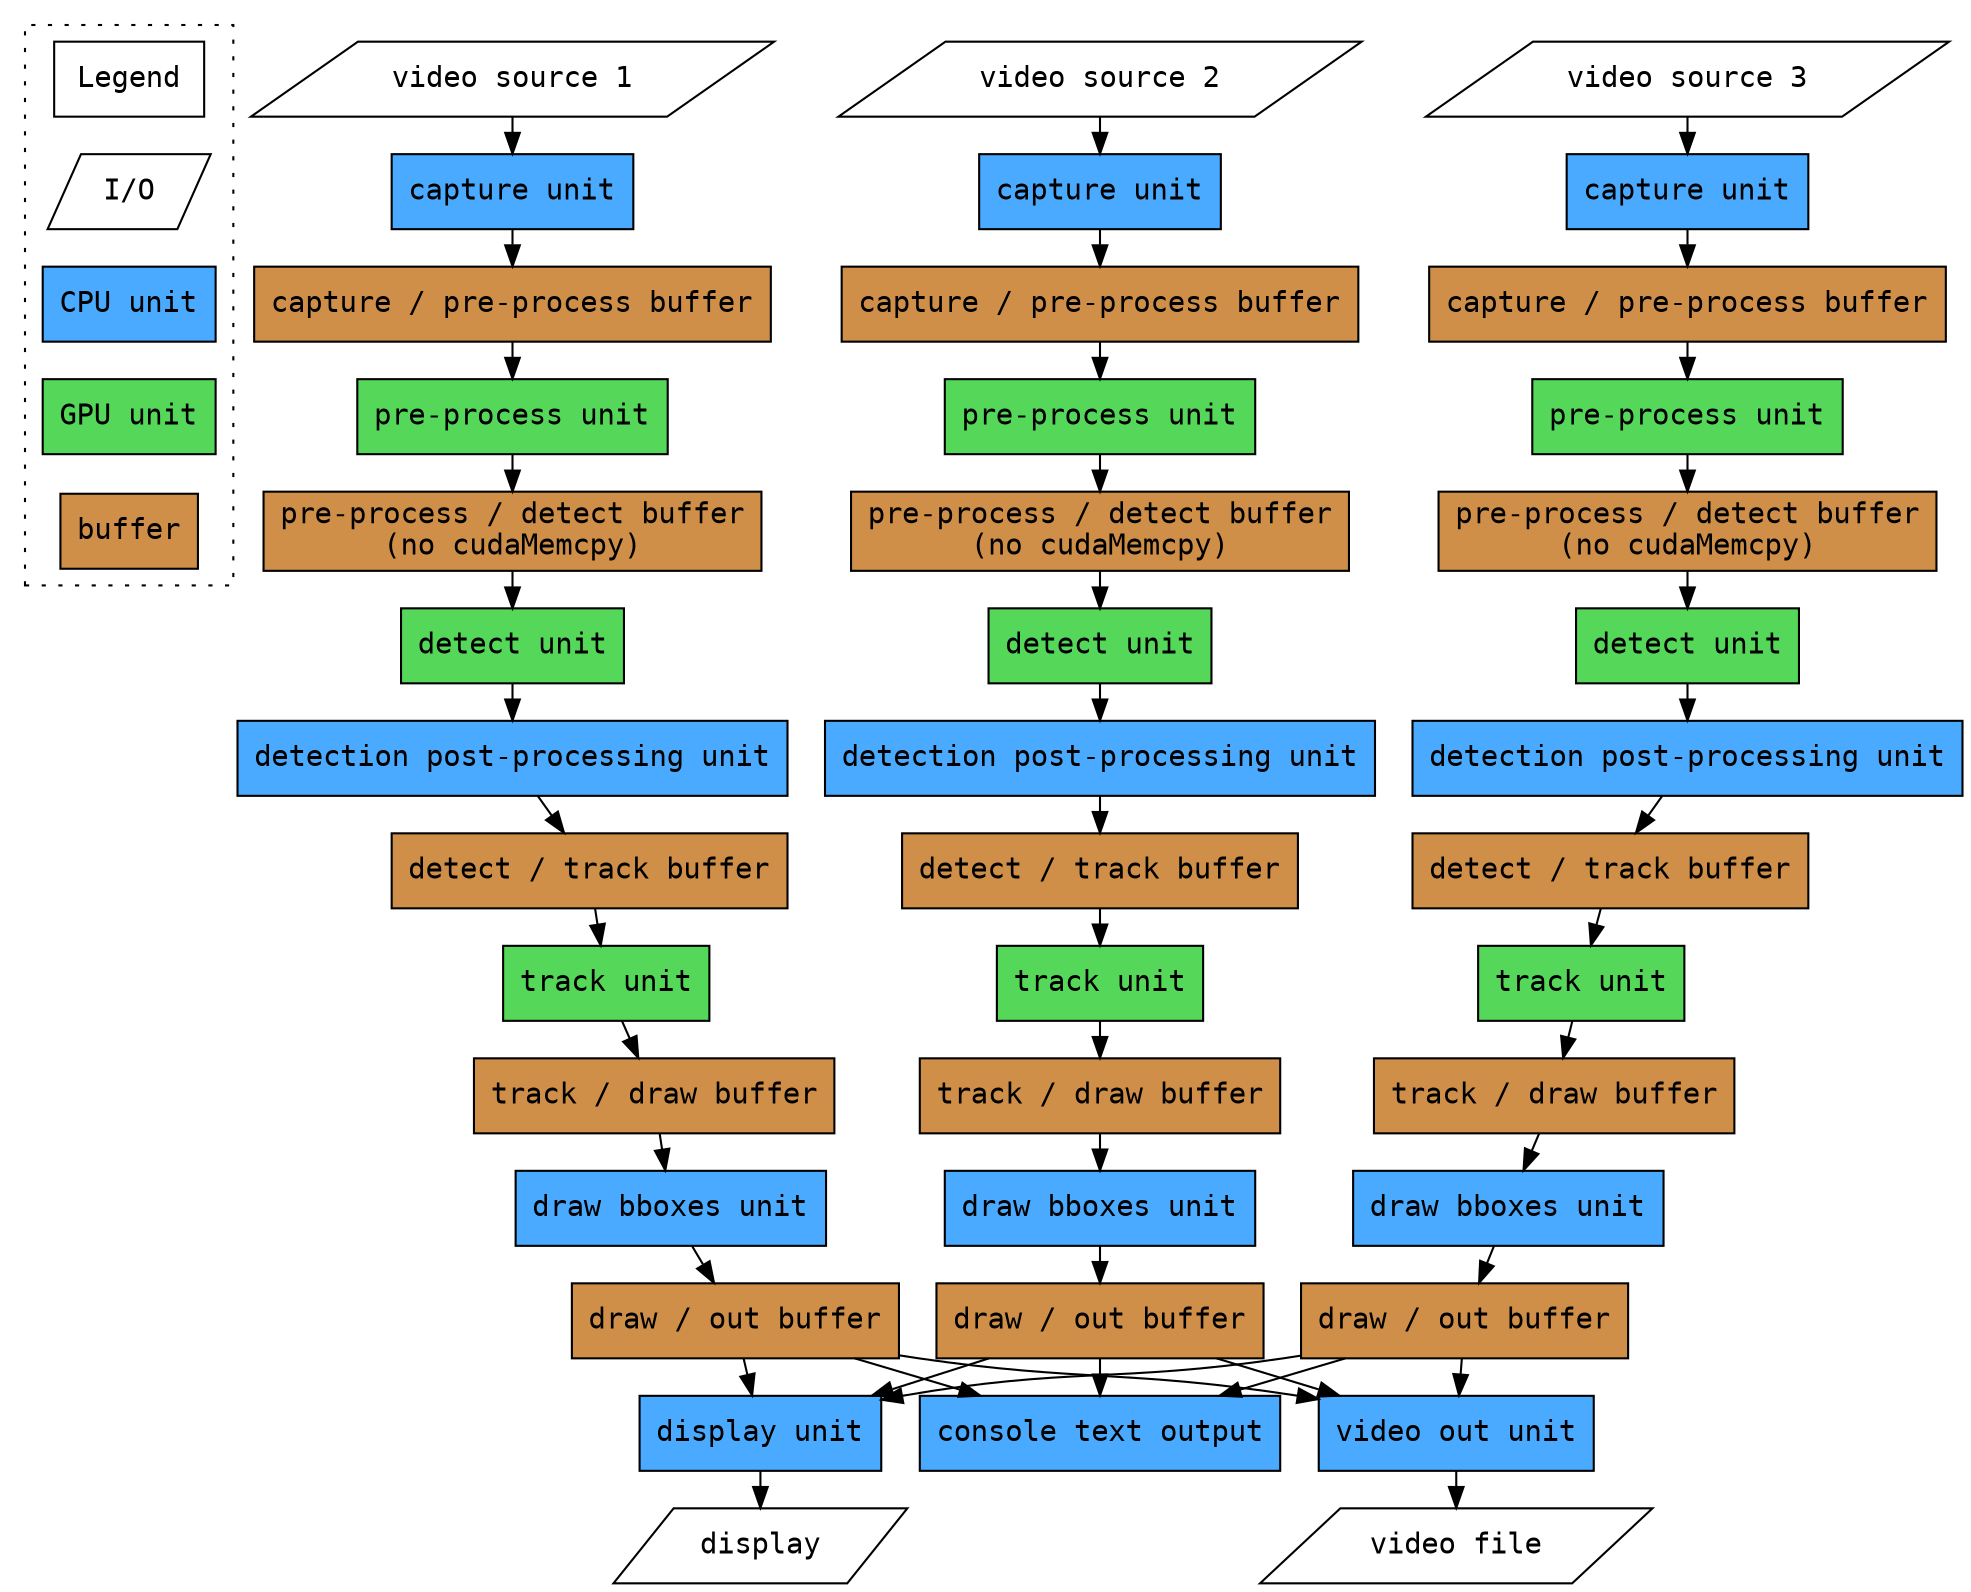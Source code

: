 digraph new_diagram {
	graph [fontname="inconsolata"];
	node [fontname="inconsolata"];
	edge [fontname="inconsolata"];

	{
		// IO
		node [shape="parallelogram"];
		legend_io [label="I/O"];

		vid1 [label="video source 1"];
		vid2 [label="video source 2"];
		vid3 [label="video source 3"];

		display [label="display"];
		vidoutfile [label="video file"];
	}

	{
		// CPU
		node [shape="box", style="filled", fillcolor="#49aaff"];
		legend_cpu_unit [label="CPU unit"];

		vidcap1 [label="capture unit"];
		vidcap2 [label="capture unit"];
		vidcap3 [label="capture unit"];

		detect_post1 [label="detection post-processing unit"];
		detect_post2 [label="detection post-processing unit"];
		detect_post3 [label="detection post-processing unit"];

		draw1 [label="draw bboxes unit"];
		draw2 [label="draw bboxes unit"];
		draw3 [label="draw bboxes unit"];

		displayout [label="display unit"]
		vidout [label="video out unit"]
		textoutput [label="console text output"];
	}

	{
		// GPU
		node [shape="box", style="filled", fillcolor="#55d859"];
		legend_gpu_unit [label="GPU unit"];

		preproc1 [label="pre-process unit"];
		preproc2 [label="pre-process unit"];
		preproc3 [label="pre-process unit"];

		detect1 [label="detect unit"];
		detect2 [label="detect unit"];
		detect3 [label="detect unit"];

		gpu_track1 [label="track unit"];
		gpu_track2 [label="track unit"];
		gpu_track3 [label="track unit"];
	}

	{
		// Buffers
		node [shape="box", style="filled", fillcolor="#cf8f48"];
		legend_buffer [label="buffer"];

		buf_cap_preproc1 [label="capture / pre-process buffer"];
		buf_cap_preproc2 [label="capture / pre-process buffer"];
		buf_cap_preproc3 [label="capture / pre-process buffer"];

		buf_preproc_detect1 [label="pre-process / detect buffer\n(no cudaMemcpy)"];
		buf_preproc_detect2 [label="pre-process / detect buffer\n(no cudaMemcpy)"];
		buf_preproc_detect3 [label="pre-process / detect buffer\n(no cudaMemcpy)"];

		buf_detect_track1 [label="detect / track buffer"];
		buf_detect_track2 [label="detect / track buffer"];
		buf_detect_track3 [label="detect / track buffer"];

		buf_track_draw1 [label="track / draw buffer"];
		buf_track_draw2 [label="track / draw buffer"];
		buf_track_draw3 [label="track / draw buffer"];

		buf_draw_out1 [label="draw / out buffer"];
		buf_draw_out2 [label="draw / out buffer"];
		buf_draw_out3 [label="draw / out buffer"];
	}

	vid1 -> vidcap1;
	vid2 -> vidcap2;
	vid3 -> vidcap3;

	vidcap1 -> buf_cap_preproc1;
	vidcap2 -> buf_cap_preproc2;
	vidcap3 -> buf_cap_preproc3;
	buf_cap_preproc1 -> preproc1;
	buf_cap_preproc2 -> preproc2;
	buf_cap_preproc3 -> preproc3;

	preproc1 -> buf_preproc_detect1;
	preproc2 -> buf_preproc_detect2;
	preproc3 -> buf_preproc_detect3;
	buf_preproc_detect1 -> detect1;
	buf_preproc_detect2 -> detect2;
	buf_preproc_detect3 -> detect3;

	detect1 -> detect_post1;
	detect2 -> detect_post2;
	detect3 -> detect_post3;
	detect_post1 -> buf_detect_track1;
	detect_post2 -> buf_detect_track2;
	detect_post3 -> buf_detect_track3;
	buf_detect_track1 -> gpu_track1;
	buf_detect_track2 -> gpu_track2;
	buf_detect_track3 -> gpu_track3;

	gpu_track1 -> buf_track_draw1;
	gpu_track2 -> buf_track_draw2;
	gpu_track3 -> buf_track_draw3;
	buf_track_draw1 -> draw1;
	buf_track_draw2 -> draw2;
	buf_track_draw3 -> draw3;

	draw1 -> buf_draw_out1;
	draw2 -> buf_draw_out2;
	draw3 -> buf_draw_out3;
	{buf_draw_out1 buf_draw_out2 buf_draw_out3} -> {displayout vidout textoutput};

	vidout -> vidoutfile;
	displayout -> display;


	subgraph cluster_legend {
		graph[style=dotted];

		mindist=0;
		ranksep=0;
		nodesep=0;

		node [shape=box, margin="0,0", width=1, height=0.5];
		edge [style=invis];

		Legend -> legend_io;
		legend_io -> legend_cpu_unit;
		legend_cpu_unit -> legend_gpu_unit;
		legend_gpu_unit -> legend_buffer;
	}
}
